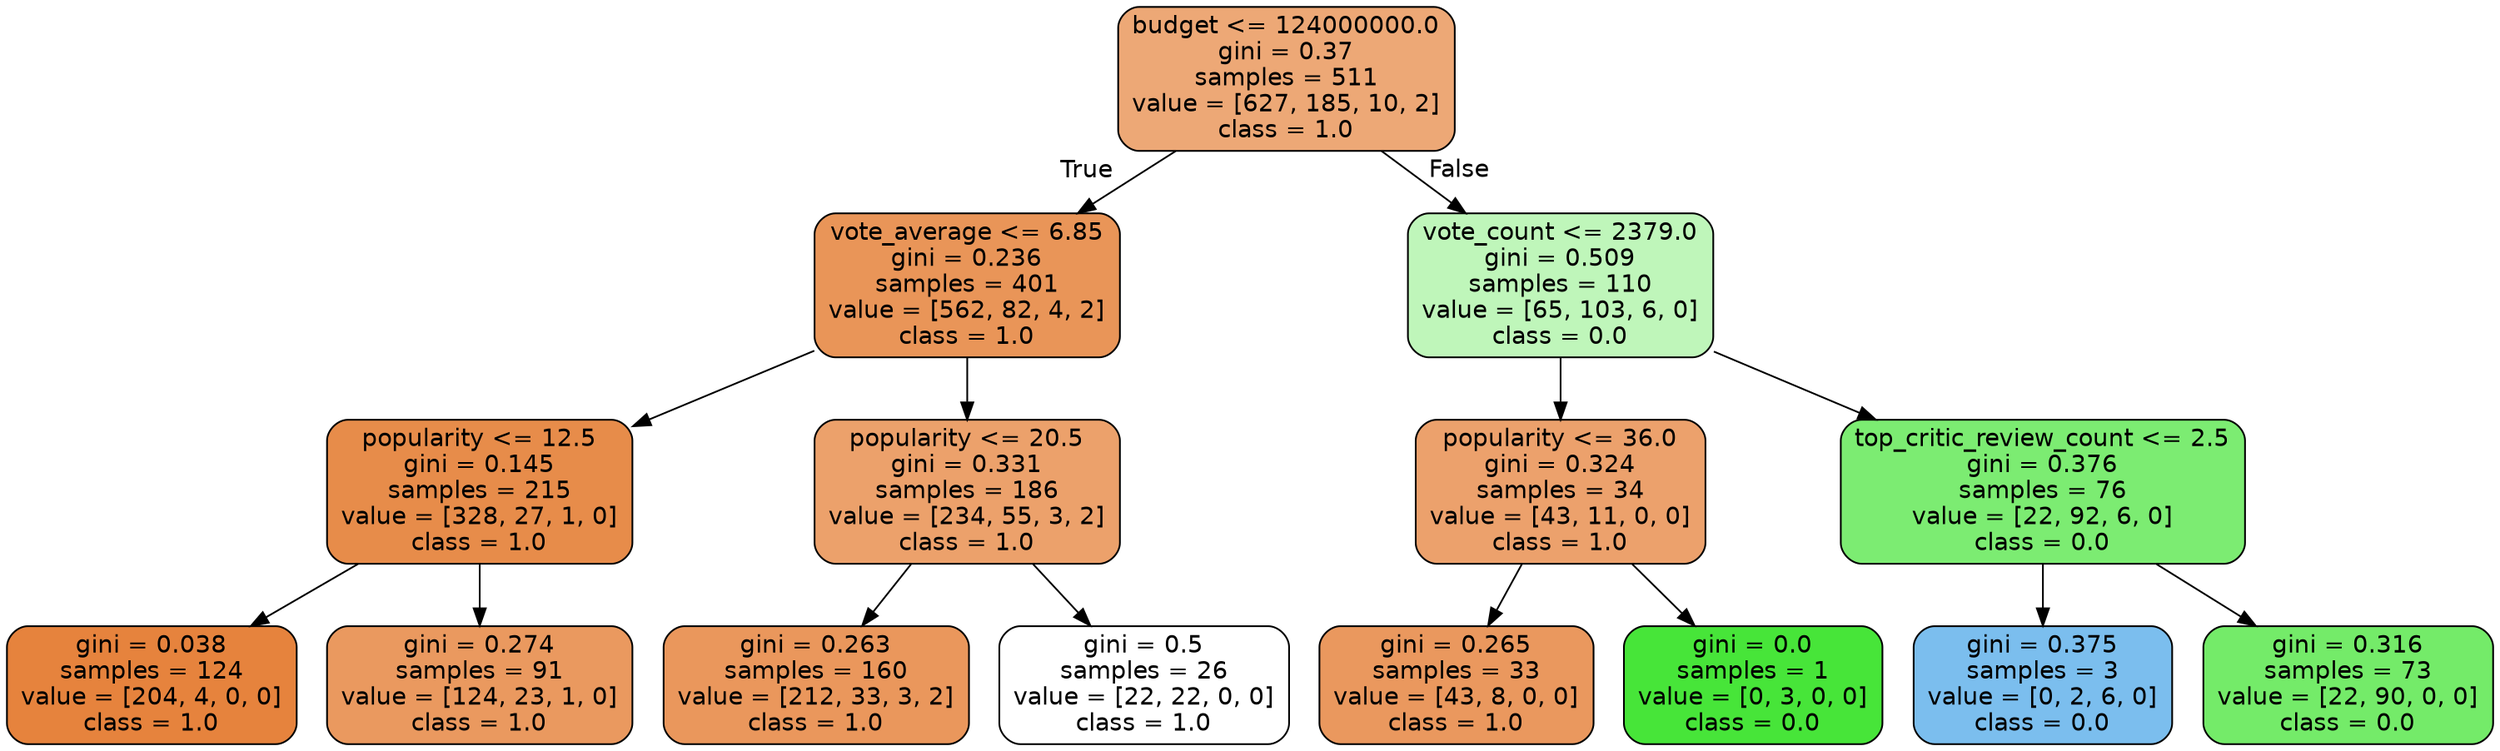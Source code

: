 digraph Tree {
node [shape=box, style="filled, rounded", color="black", fontname=helvetica] ;
edge [fontname=helvetica] ;
0 [label="budget <= 124000000.0\ngini = 0.37\nsamples = 511\nvalue = [627, 185, 10, 2]\nclass = 1.0", fillcolor="#eda876"] ;
1 [label="vote_average <= 6.85\ngini = 0.236\nsamples = 401\nvalue = [562, 82, 4, 2]\nclass = 1.0", fillcolor="#e99558"] ;
0 -> 1 [labeldistance=2.5, labelangle=45, headlabel="True"] ;
2 [label="popularity <= 12.5\ngini = 0.145\nsamples = 215\nvalue = [328, 27, 1, 0]\nclass = 1.0", fillcolor="#e78c4a"] ;
1 -> 2 ;
3 [label="gini = 0.038\nsamples = 124\nvalue = [204, 4, 0, 0]\nclass = 1.0", fillcolor="#e6833d"] ;
2 -> 3 ;
4 [label="gini = 0.274\nsamples = 91\nvalue = [124, 23, 1, 0]\nclass = 1.0", fillcolor="#ea995f"] ;
2 -> 4 ;
5 [label="popularity <= 20.5\ngini = 0.331\nsamples = 186\nvalue = [234, 55, 3, 2]\nclass = 1.0", fillcolor="#eca16b"] ;
1 -> 5 ;
6 [label="gini = 0.263\nsamples = 160\nvalue = [212, 33, 3, 2]\nclass = 1.0", fillcolor="#ea975c"] ;
5 -> 6 ;
7 [label="gini = 0.5\nsamples = 26\nvalue = [22, 22, 0, 0]\nclass = 1.0", fillcolor="#ffffff"] ;
5 -> 7 ;
8 [label="vote_count <= 2379.0\ngini = 0.509\nsamples = 110\nvalue = [65, 103, 6, 0]\nclass = 0.0", fillcolor="#bff6ba"] ;
0 -> 8 [labeldistance=2.5, labelangle=-45, headlabel="False"] ;
9 [label="popularity <= 36.0\ngini = 0.324\nsamples = 34\nvalue = [43, 11, 0, 0]\nclass = 1.0", fillcolor="#eca16c"] ;
8 -> 9 ;
10 [label="gini = 0.265\nsamples = 33\nvalue = [43, 8, 0, 0]\nclass = 1.0", fillcolor="#ea985e"] ;
9 -> 10 ;
11 [label="gini = 0.0\nsamples = 1\nvalue = [0, 3, 0, 0]\nclass = 0.0", fillcolor="#47e539"] ;
9 -> 11 ;
12 [label="top_critic_review_count <= 2.5\ngini = 0.376\nsamples = 76\nvalue = [22, 92, 6, 0]\nclass = 0.0", fillcolor="#7cec72"] ;
8 -> 12 ;
13 [label="gini = 0.375\nsamples = 3\nvalue = [0, 2, 6, 0]\nclass = 0.0", fillcolor="#7bbeee"] ;
12 -> 13 ;
14 [label="gini = 0.316\nsamples = 73\nvalue = [22, 90, 0, 0]\nclass = 0.0", fillcolor="#74eb69"] ;
12 -> 14 ;
}